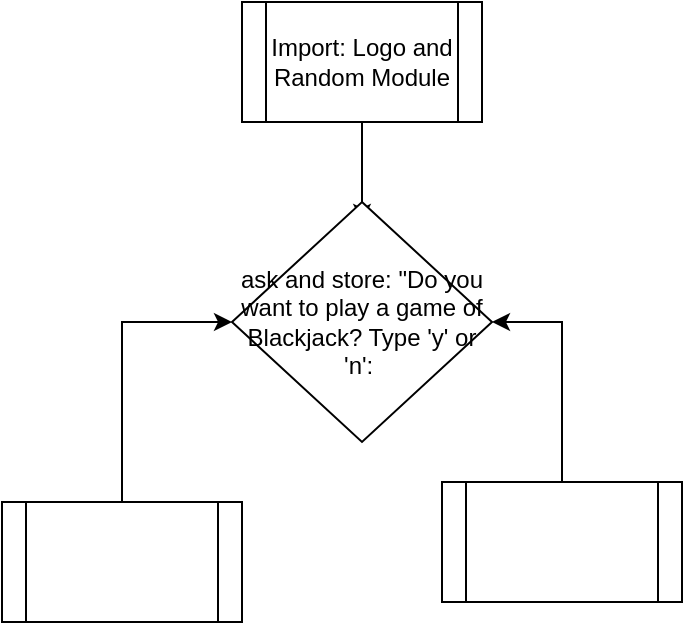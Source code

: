 <mxfile version="24.7.1" type="github">
  <diagram name="Page-1" id="ZB7kJSmWLooimYB555_b">
    <mxGraphModel dx="1249" dy="620" grid="1" gridSize="10" guides="1" tooltips="1" connect="1" arrows="1" fold="1" page="1" pageScale="1" pageWidth="850" pageHeight="1100" math="0" shadow="0">
      <root>
        <mxCell id="0" />
        <mxCell id="1" parent="0" />
        <mxCell id="7DQEAmoCYxtYOc1ABMQt-7" value="" style="edgeStyle=orthogonalEdgeStyle;rounded=0;orthogonalLoop=1;jettySize=auto;html=1;" edge="1" parent="1" source="7DQEAmoCYxtYOc1ABMQt-1">
          <mxGeometry relative="1" as="geometry">
            <mxPoint x="300" y="160" as="targetPoint" />
          </mxGeometry>
        </mxCell>
        <mxCell id="7DQEAmoCYxtYOc1ABMQt-1" value="Import: Logo and Random Module" style="shape=process;whiteSpace=wrap;html=1;backgroundOutline=1;" vertex="1" parent="1">
          <mxGeometry x="240" y="50" width="120" height="60" as="geometry" />
        </mxCell>
        <mxCell id="7DQEAmoCYxtYOc1ABMQt-6" value="ask and store: &quot;Do you want to play a game of Blackjack? Type &#39;y&#39; or &#39;n&#39;:&amp;nbsp;" style="rhombus;whiteSpace=wrap;html=1;" vertex="1" parent="1">
          <mxGeometry x="235" y="150" width="130" height="120" as="geometry" />
        </mxCell>
        <mxCell id="7DQEAmoCYxtYOc1ABMQt-10" style="edgeStyle=orthogonalEdgeStyle;rounded=0;orthogonalLoop=1;jettySize=auto;html=1;entryX=0;entryY=0.5;entryDx=0;entryDy=0;" edge="1" parent="1" source="7DQEAmoCYxtYOc1ABMQt-8" target="7DQEAmoCYxtYOc1ABMQt-6">
          <mxGeometry relative="1" as="geometry" />
        </mxCell>
        <mxCell id="7DQEAmoCYxtYOc1ABMQt-8" value="" style="shape=process;whiteSpace=wrap;html=1;backgroundOutline=1;" vertex="1" parent="1">
          <mxGeometry x="120" y="300" width="120" height="60" as="geometry" />
        </mxCell>
        <mxCell id="7DQEAmoCYxtYOc1ABMQt-11" style="edgeStyle=orthogonalEdgeStyle;rounded=0;orthogonalLoop=1;jettySize=auto;html=1;entryX=1;entryY=0.5;entryDx=0;entryDy=0;" edge="1" parent="1" source="7DQEAmoCYxtYOc1ABMQt-9" target="7DQEAmoCYxtYOc1ABMQt-6">
          <mxGeometry relative="1" as="geometry" />
        </mxCell>
        <mxCell id="7DQEAmoCYxtYOc1ABMQt-9" value="" style="shape=process;whiteSpace=wrap;html=1;backgroundOutline=1;" vertex="1" parent="1">
          <mxGeometry x="340" y="290" width="120" height="60" as="geometry" />
        </mxCell>
      </root>
    </mxGraphModel>
  </diagram>
</mxfile>
